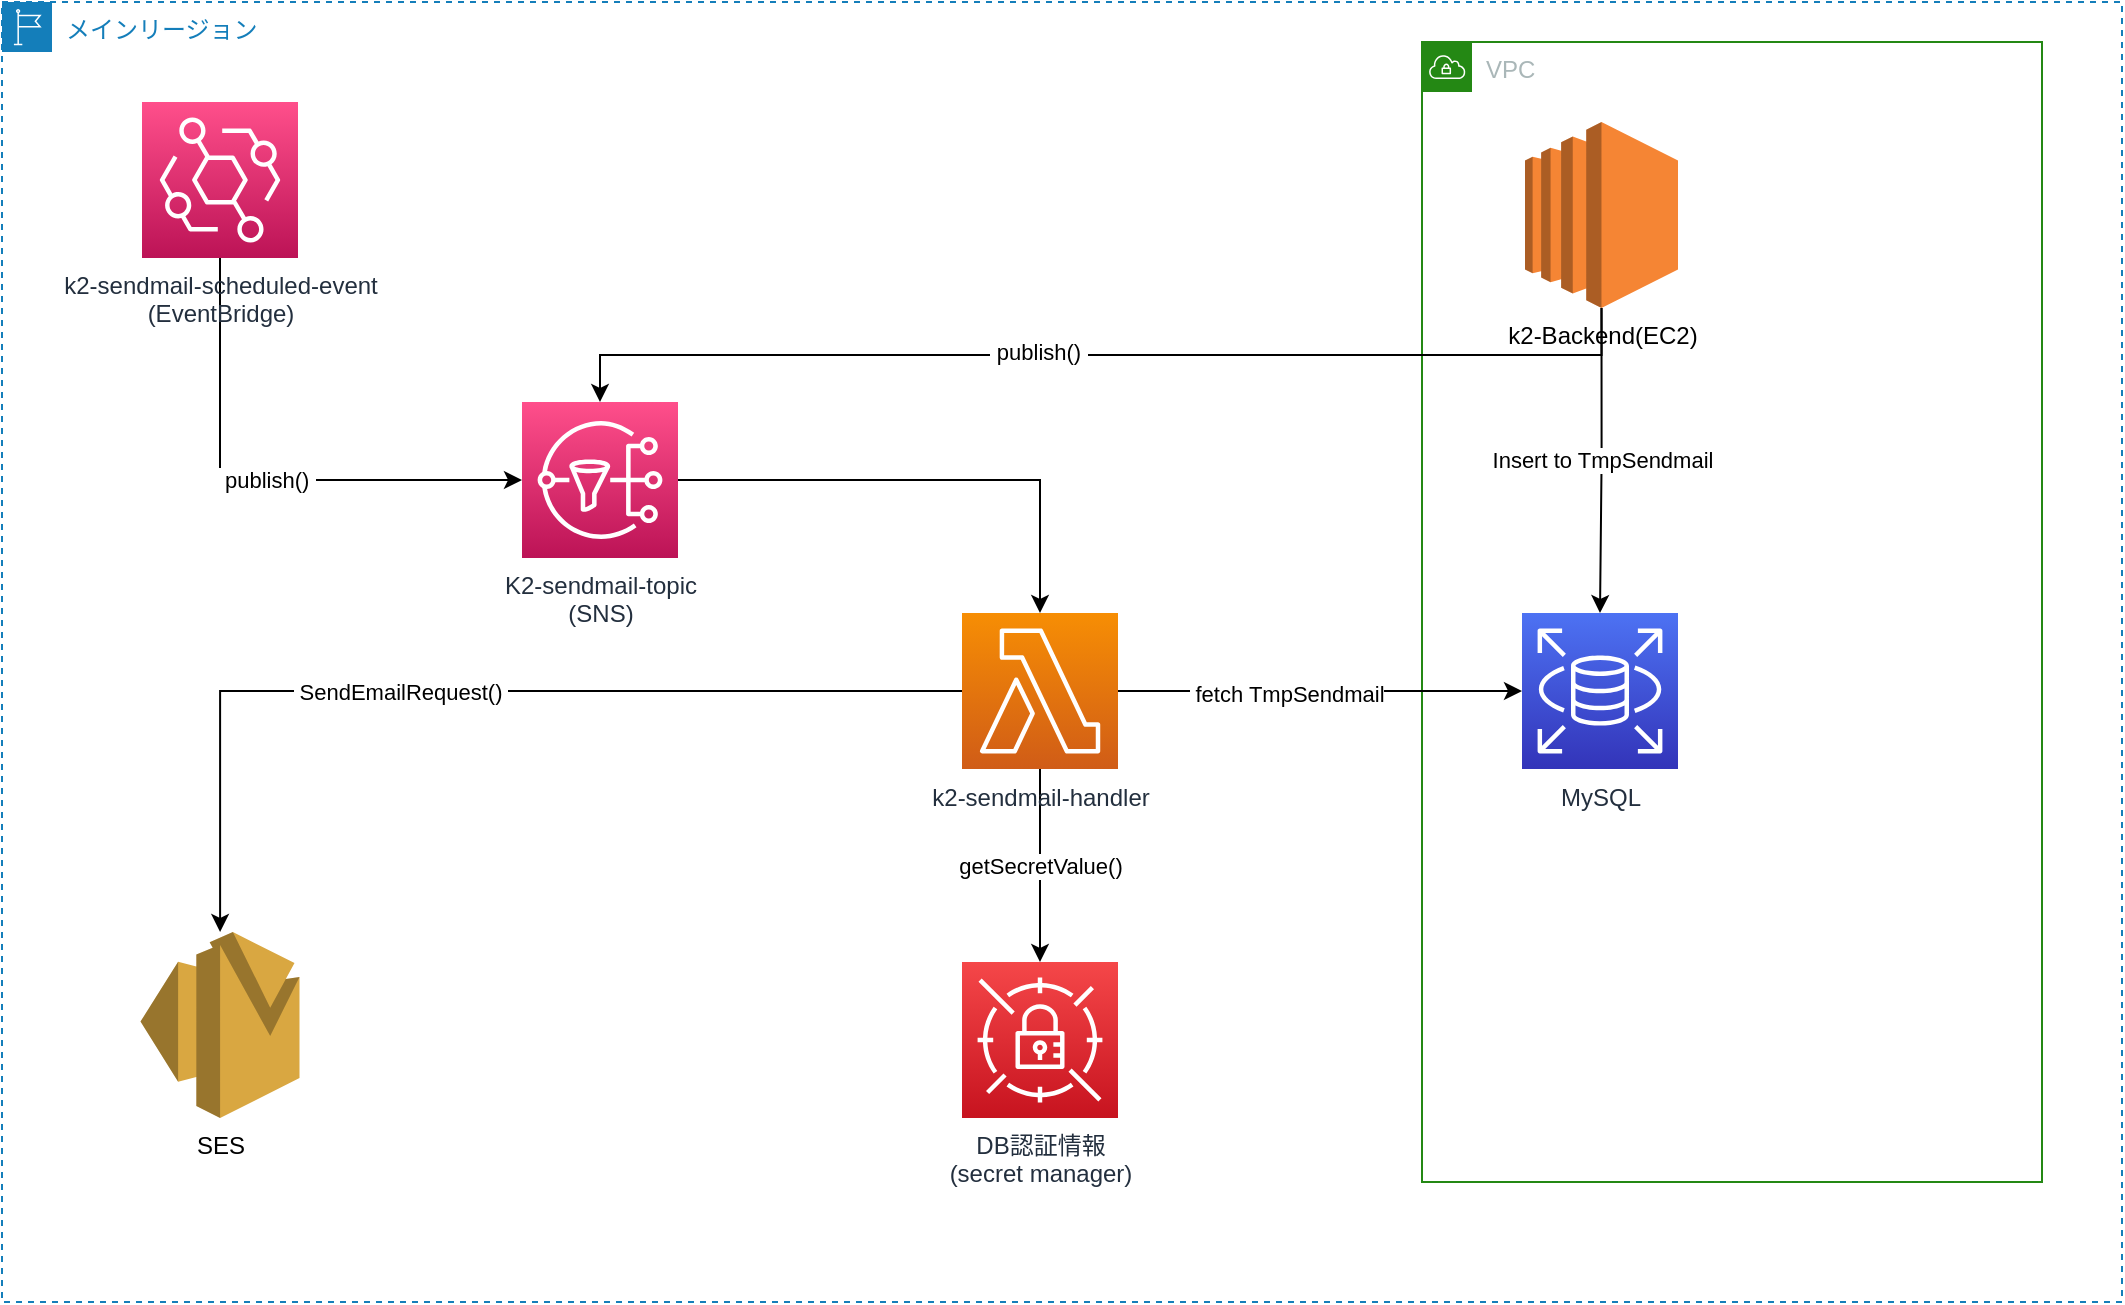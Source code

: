 <mxfile version="15.4.3" type="github">
  <diagram id="loepz7UHPDvuToeBhsvE" name="Page-1">
    <mxGraphModel dx="1430" dy="725" grid="1" gridSize="10" guides="1" tooltips="1" connect="1" arrows="1" fold="1" page="1" pageScale="1" pageWidth="1169" pageHeight="827" math="0" shadow="0">
      <root>
        <mxCell id="0" />
        <mxCell id="1" parent="0" />
        <mxCell id="uQzFwTUwsW3qfp-UjTyZ-5" value="メインリージョン" style="points=[[0,0],[0.25,0],[0.5,0],[0.75,0],[1,0],[1,0.25],[1,0.5],[1,0.75],[1,1],[0.75,1],[0.5,1],[0.25,1],[0,1],[0,0.75],[0,0.5],[0,0.25]];outlineConnect=0;gradientColor=none;html=1;whiteSpace=wrap;fontSize=12;fontStyle=0;shape=mxgraph.aws4.group;grIcon=mxgraph.aws4.group_region;strokeColor=#147EBA;fillColor=none;verticalAlign=top;align=left;spacingLeft=30;fontColor=#147EBA;dashed=1;" parent="1" vertex="1">
          <mxGeometry x="90" y="40" width="1060" height="650" as="geometry" />
        </mxCell>
        <mxCell id="uQzFwTUwsW3qfp-UjTyZ-11" value="VPC" style="points=[[0,0],[0.25,0],[0.5,0],[0.75,0],[1,0],[1,0.25],[1,0.5],[1,0.75],[1,1],[0.75,1],[0.5,1],[0.25,1],[0,1],[0,0.75],[0,0.5],[0,0.25]];outlineConnect=0;gradientColor=none;html=1;whiteSpace=wrap;fontSize=12;fontStyle=0;shape=mxgraph.aws4.group;grIcon=mxgraph.aws4.group_vpc;strokeColor=#248814;fillColor=none;verticalAlign=top;align=left;spacingLeft=30;fontColor=#AAB7B8;dashed=0;" parent="1" vertex="1">
          <mxGeometry x="800" y="60" width="310" height="570" as="geometry" />
        </mxCell>
        <mxCell id="uQzFwTUwsW3qfp-UjTyZ-7" style="edgeStyle=orthogonalEdgeStyle;rounded=0;orthogonalLoop=1;jettySize=auto;html=1;" parent="1" source="8eXfYVXMiz3a00TPgSnW-1" target="8eXfYVXMiz3a00TPgSnW-12" edge="1">
          <mxGeometry relative="1" as="geometry" />
        </mxCell>
        <mxCell id="8eXfYVXMiz3a00TPgSnW-1" value="K2-sendmail-topic&lt;br&gt;(SNS)" style="sketch=0;points=[[0,0,0],[0.25,0,0],[0.5,0,0],[0.75,0,0],[1,0,0],[0,1,0],[0.25,1,0],[0.5,1,0],[0.75,1,0],[1,1,0],[0,0.25,0],[0,0.5,0],[0,0.75,0],[1,0.25,0],[1,0.5,0],[1,0.75,0]];outlineConnect=0;fontColor=#232F3E;gradientColor=#FF4F8B;gradientDirection=north;fillColor=#BC1356;strokeColor=#ffffff;dashed=0;verticalLabelPosition=bottom;verticalAlign=top;align=center;html=1;fontSize=12;fontStyle=0;aspect=fixed;shape=mxgraph.aws4.resourceIcon;resIcon=mxgraph.aws4.sns;" parent="1" vertex="1">
          <mxGeometry x="350" y="240" width="78" height="78" as="geometry" />
        </mxCell>
        <mxCell id="uQzFwTUwsW3qfp-UjTyZ-8" style="edgeStyle=orthogonalEdgeStyle;rounded=0;orthogonalLoop=1;jettySize=auto;html=1;" parent="1" source="8eXfYVXMiz3a00TPgSnW-12" target="uQzFwTUwsW3qfp-UjTyZ-1" edge="1">
          <mxGeometry relative="1" as="geometry" />
        </mxCell>
        <mxCell id="FfvYWT-toavZuQWRdjBj-16" value="&amp;nbsp;fetch TmpSendmail" style="edgeLabel;html=1;align=center;verticalAlign=middle;resizable=0;points=[];" vertex="1" connectable="0" parent="uQzFwTUwsW3qfp-UjTyZ-8">
          <mxGeometry x="-0.168" y="-1" relative="1" as="geometry">
            <mxPoint as="offset" />
          </mxGeometry>
        </mxCell>
        <mxCell id="uQzFwTUwsW3qfp-UjTyZ-13" value="&amp;nbsp;getSecretValue()&amp;nbsp;" style="edgeStyle=orthogonalEdgeStyle;rounded=0;orthogonalLoop=1;jettySize=auto;html=1;" parent="1" source="8eXfYVXMiz3a00TPgSnW-12" target="uQzFwTUwsW3qfp-UjTyZ-12" edge="1">
          <mxGeometry relative="1" as="geometry" />
        </mxCell>
        <mxCell id="FfvYWT-toavZuQWRdjBj-8" style="edgeStyle=orthogonalEdgeStyle;rounded=0;orthogonalLoop=1;jettySize=auto;html=1;exitX=0;exitY=0.5;exitDx=0;exitDy=0;exitPerimeter=0;" edge="1" parent="1" source="8eXfYVXMiz3a00TPgSnW-12" target="FfvYWT-toavZuQWRdjBj-7">
          <mxGeometry relative="1" as="geometry" />
        </mxCell>
        <mxCell id="FfvYWT-toavZuQWRdjBj-9" value="&amp;nbsp;SendEmailRequest()&amp;nbsp;" style="edgeLabel;html=1;align=center;verticalAlign=middle;resizable=0;points=[];" vertex="1" connectable="0" parent="FfvYWT-toavZuQWRdjBj-8">
          <mxGeometry x="0.146" relative="1" as="geometry">
            <mxPoint as="offset" />
          </mxGeometry>
        </mxCell>
        <mxCell id="8eXfYVXMiz3a00TPgSnW-12" value="k2-sendmail-handler" style="sketch=0;points=[[0,0,0],[0.25,0,0],[0.5,0,0],[0.75,0,0],[1,0,0],[0,1,0],[0.25,1,0],[0.5,1,0],[0.75,1,0],[1,1,0],[0,0.25,0],[0,0.5,0],[0,0.75,0],[1,0.25,0],[1,0.5,0],[1,0.75,0]];outlineConnect=0;fontColor=#232F3E;gradientColor=#F78E04;gradientDirection=north;fillColor=#D05C17;strokeColor=#ffffff;dashed=0;verticalLabelPosition=bottom;verticalAlign=top;align=center;html=1;fontSize=12;fontStyle=0;aspect=fixed;shape=mxgraph.aws4.resourceIcon;resIcon=mxgraph.aws4.lambda;" parent="1" vertex="1">
          <mxGeometry x="570" y="345.5" width="78" height="78" as="geometry" />
        </mxCell>
        <mxCell id="uQzFwTUwsW3qfp-UjTyZ-1" value="MySQL" style="sketch=0;points=[[0,0,0],[0.25,0,0],[0.5,0,0],[0.75,0,0],[1,0,0],[0,1,0],[0.25,1,0],[0.5,1,0],[0.75,1,0],[1,1,0],[0,0.25,0],[0,0.5,0],[0,0.75,0],[1,0.25,0],[1,0.5,0],[1,0.75,0]];outlineConnect=0;fontColor=#232F3E;gradientColor=#4D72F3;gradientDirection=north;fillColor=#3334B9;strokeColor=#ffffff;dashed=0;verticalLabelPosition=bottom;verticalAlign=top;align=center;html=1;fontSize=12;fontStyle=0;aspect=fixed;shape=mxgraph.aws4.resourceIcon;resIcon=mxgraph.aws4.rds;" parent="1" vertex="1">
          <mxGeometry x="850" y="345.5" width="78" height="78" as="geometry" />
        </mxCell>
        <mxCell id="uQzFwTUwsW3qfp-UjTyZ-12" value="DB認証情報&lt;br&gt;(secret manager)" style="sketch=0;points=[[0,0,0],[0.25,0,0],[0.5,0,0],[0.75,0,0],[1,0,0],[0,1,0],[0.25,1,0],[0.5,1,0],[0.75,1,0],[1,1,0],[0,0.25,0],[0,0.5,0],[0,0.75,0],[1,0.25,0],[1,0.5,0],[1,0.75,0]];outlineConnect=0;fontColor=#232F3E;gradientColor=#F54749;gradientDirection=north;fillColor=#C7131F;strokeColor=#ffffff;dashed=0;verticalLabelPosition=bottom;verticalAlign=top;align=center;html=1;fontSize=12;fontStyle=0;aspect=fixed;shape=mxgraph.aws4.resourceIcon;resIcon=mxgraph.aws4.secrets_manager;" parent="1" vertex="1">
          <mxGeometry x="570" y="520" width="78" height="78" as="geometry" />
        </mxCell>
        <mxCell id="FfvYWT-toavZuQWRdjBj-10" value="Insert to TmpSendmail" style="edgeStyle=orthogonalEdgeStyle;rounded=0;orthogonalLoop=1;jettySize=auto;html=1;exitX=0.5;exitY=1;exitDx=0;exitDy=0;exitPerimeter=0;" edge="1" parent="1" source="FfvYWT-toavZuQWRdjBj-1" target="uQzFwTUwsW3qfp-UjTyZ-1">
          <mxGeometry relative="1" as="geometry" />
        </mxCell>
        <mxCell id="FfvYWT-toavZuQWRdjBj-14" style="edgeStyle=orthogonalEdgeStyle;rounded=0;orthogonalLoop=1;jettySize=auto;html=1;exitX=0.5;exitY=1;exitDx=0;exitDy=0;exitPerimeter=0;" edge="1" parent="1" source="FfvYWT-toavZuQWRdjBj-1" target="8eXfYVXMiz3a00TPgSnW-1">
          <mxGeometry relative="1" as="geometry" />
        </mxCell>
        <mxCell id="FfvYWT-toavZuQWRdjBj-15" value="&amp;nbsp;publish()&amp;nbsp;" style="edgeLabel;html=1;align=center;verticalAlign=middle;resizable=0;points=[];" vertex="1" connectable="0" parent="FfvYWT-toavZuQWRdjBj-14">
          <mxGeometry x="0.115" y="-2" relative="1" as="geometry">
            <mxPoint as="offset" />
          </mxGeometry>
        </mxCell>
        <mxCell id="FfvYWT-toavZuQWRdjBj-1" value="k2-Backend(EC2)" style="outlineConnect=0;dashed=0;verticalLabelPosition=bottom;verticalAlign=top;align=center;html=1;shape=mxgraph.aws3.ec2;fillColor=#F58534;gradientColor=none;" vertex="1" parent="1">
          <mxGeometry x="851.5" y="100" width="76.5" height="93" as="geometry" />
        </mxCell>
        <mxCell id="FfvYWT-toavZuQWRdjBj-3" value="&amp;nbsp; &amp;nbsp;publish()&amp;nbsp;" style="edgeStyle=orthogonalEdgeStyle;rounded=0;orthogonalLoop=1;jettySize=auto;html=1;entryX=0;entryY=0.5;entryDx=0;entryDy=0;entryPerimeter=0;exitX=0.5;exitY=1;exitDx=0;exitDy=0;exitPerimeter=0;" edge="1" parent="1" source="FfvYWT-toavZuQWRdjBj-2" target="8eXfYVXMiz3a00TPgSnW-1">
          <mxGeometry relative="1" as="geometry" />
        </mxCell>
        <mxCell id="FfvYWT-toavZuQWRdjBj-2" value="k2-sendmail-scheduled-event&lt;br&gt;(EventBridge)" style="sketch=0;points=[[0,0,0],[0.25,0,0],[0.5,0,0],[0.75,0,0],[1,0,0],[0,1,0],[0.25,1,0],[0.5,1,0],[0.75,1,0],[1,1,0],[0,0.25,0],[0,0.5,0],[0,0.75,0],[1,0.25,0],[1,0.5,0],[1,0.75,0]];outlineConnect=0;fontColor=#232F3E;gradientColor=#FF4F8B;gradientDirection=north;fillColor=#BC1356;strokeColor=#ffffff;dashed=0;verticalLabelPosition=bottom;verticalAlign=top;align=center;html=1;fontSize=12;fontStyle=0;aspect=fixed;shape=mxgraph.aws4.resourceIcon;resIcon=mxgraph.aws4.eventbridge;" vertex="1" parent="1">
          <mxGeometry x="160" y="90" width="78" height="78" as="geometry" />
        </mxCell>
        <mxCell id="FfvYWT-toavZuQWRdjBj-7" value="SES" style="outlineConnect=0;dashed=0;verticalLabelPosition=bottom;verticalAlign=top;align=center;html=1;shape=mxgraph.aws3.ses;fillColor=#D9A741;gradientColor=none;" vertex="1" parent="1">
          <mxGeometry x="159.25" y="505" width="79.5" height="93" as="geometry" />
        </mxCell>
      </root>
    </mxGraphModel>
  </diagram>
</mxfile>
